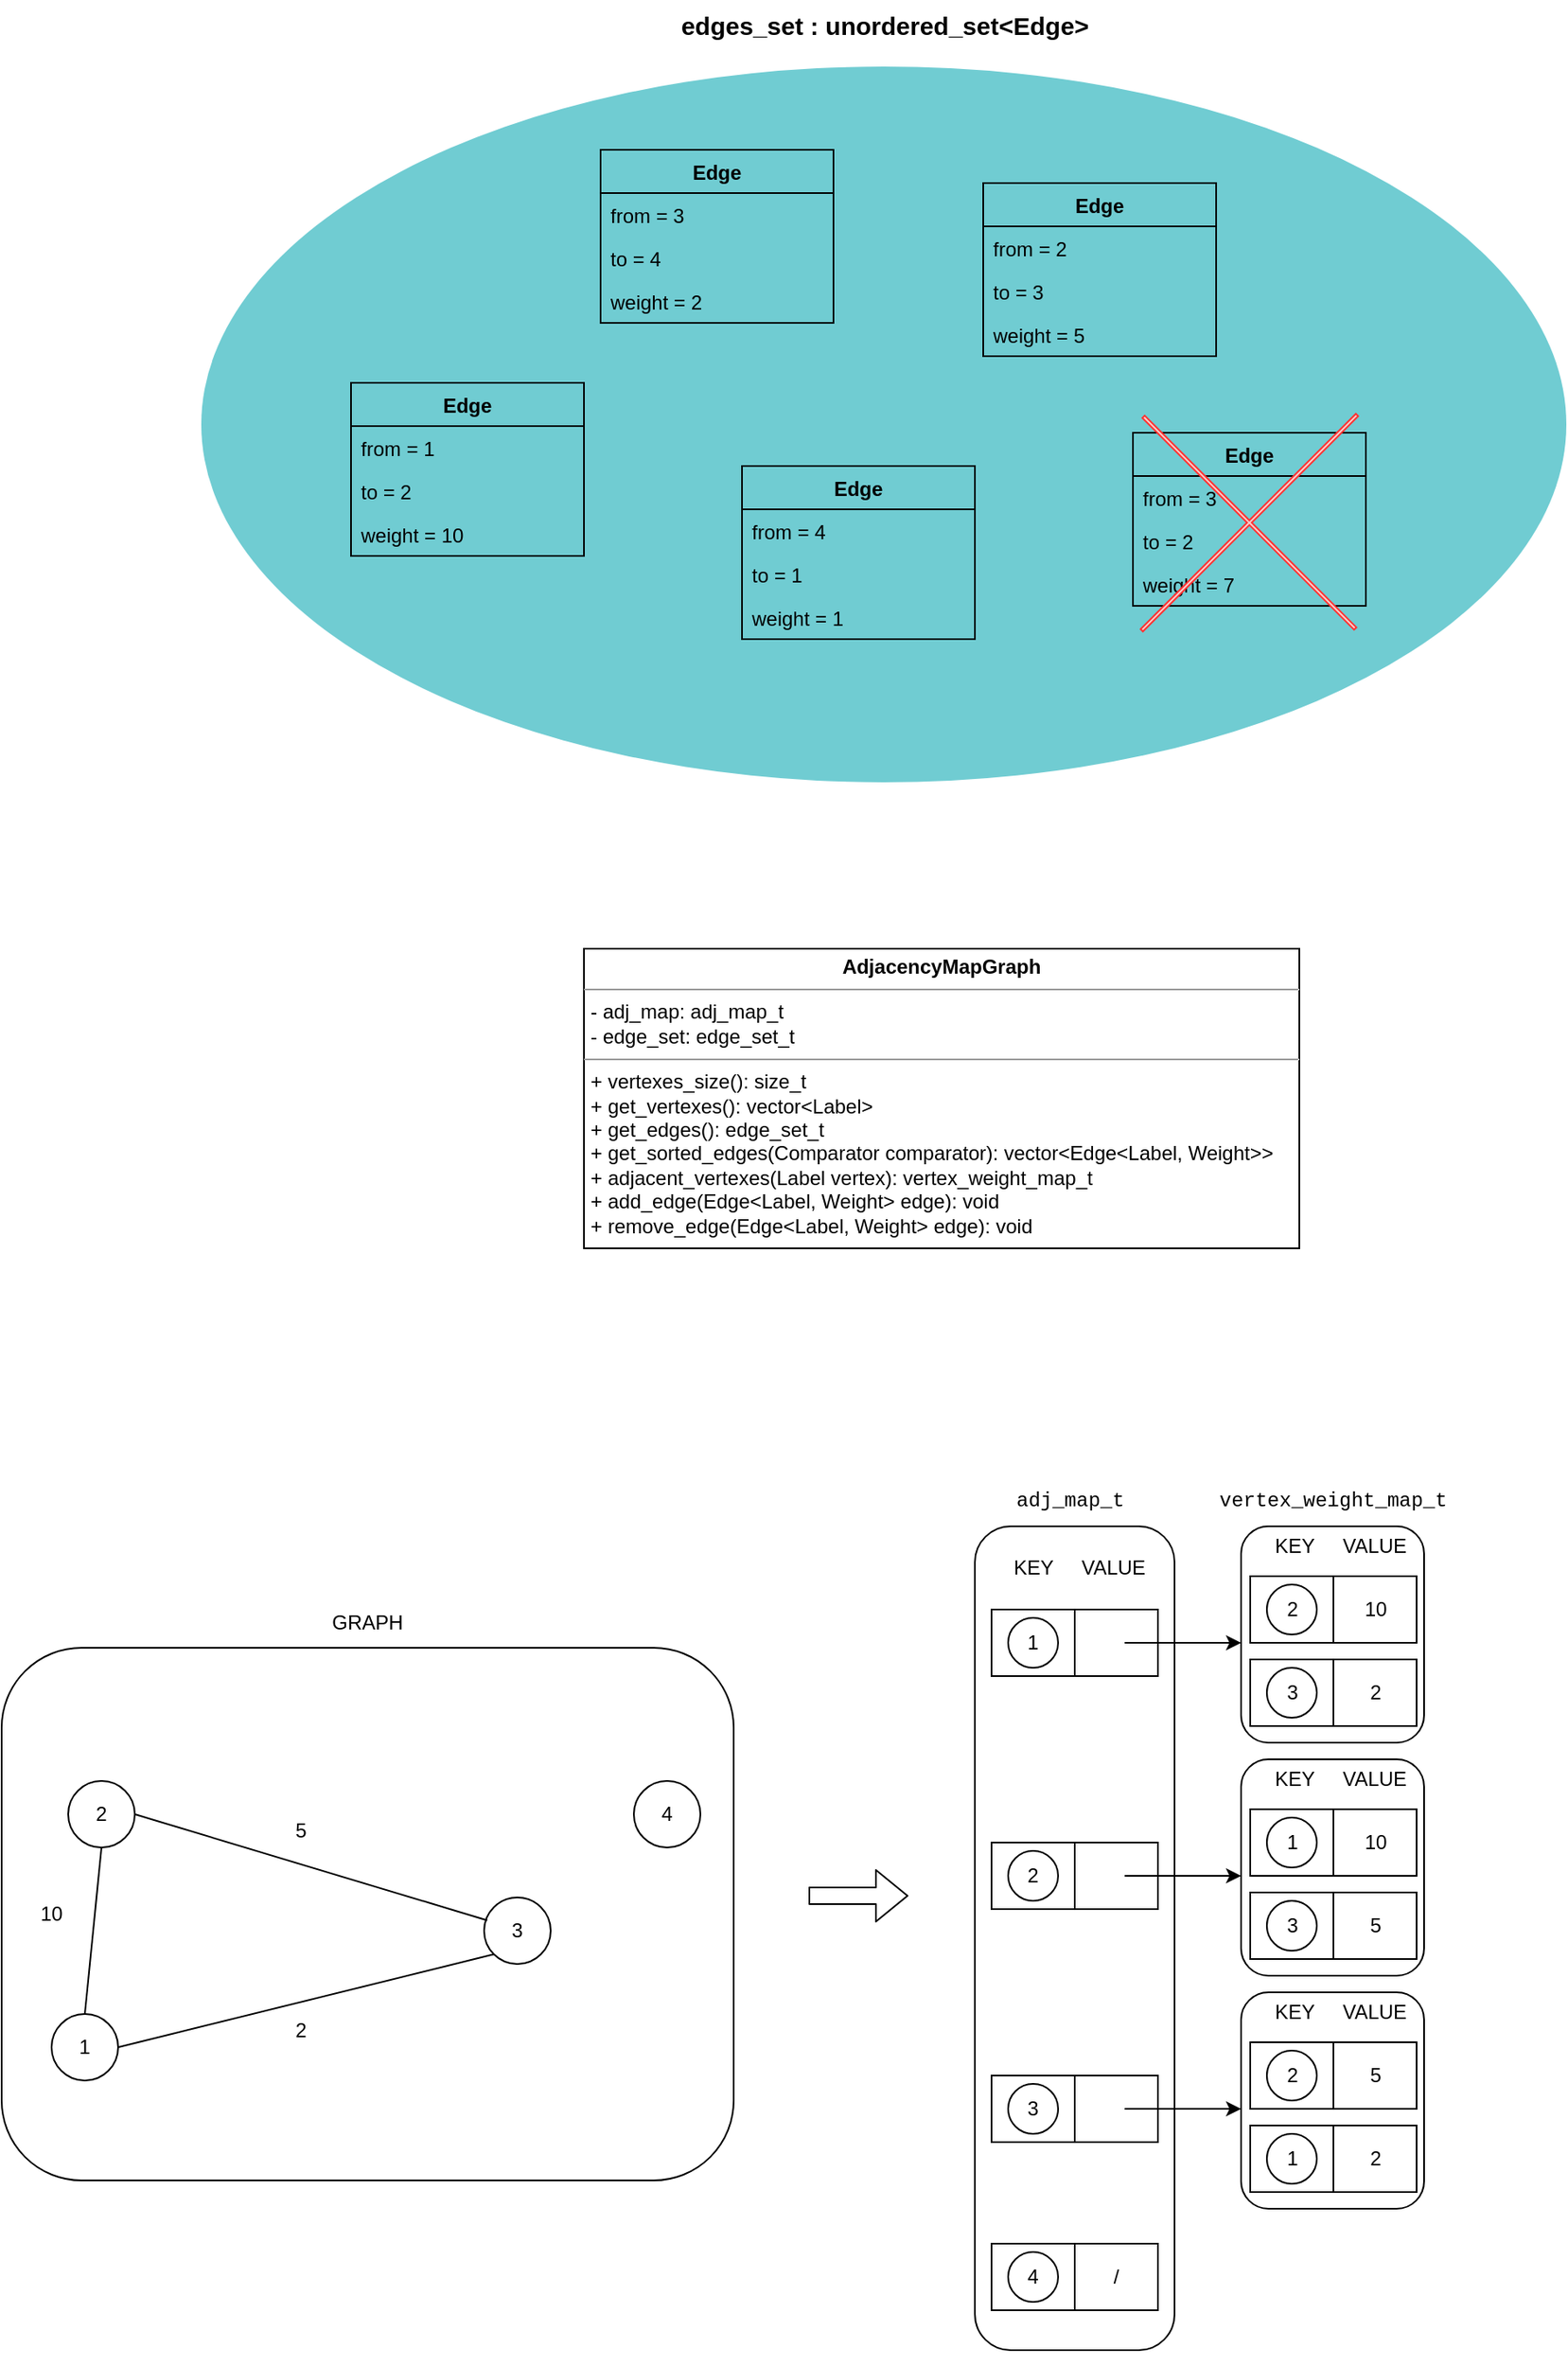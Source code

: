 <mxfile version="12.9.13" type="device"><diagram id="3228e29e-7158-1315-38df-8450db1d8a1d" name="Page-1"><mxGraphModel dx="1217" dy="885" grid="1" gridSize="10" guides="1" tooltips="1" connect="1" arrows="1" fold="1" page="1" pageScale="1" pageWidth="1169" pageHeight="827" background="#ffffff" math="0" shadow="0"><root><mxCell id="0"/><mxCell id="1" parent="0"/><mxCell id="LN3i-Yj9Qtlqgi9bfJXX-21558" value="" style="rounded=1;whiteSpace=wrap;html=1;fillColor=none;arcSize=15;" vertex="1" parent="1"><mxGeometry x="815" y="917" width="110" height="130" as="geometry"/></mxCell><mxCell id="LN3i-Yj9Qtlqgi9bfJXX-21540" value="" style="rounded=1;whiteSpace=wrap;html=1;fillColor=none;arcSize=18;" vertex="1" parent="1"><mxGeometry x="655" y="917" width="120" height="495" as="geometry"/></mxCell><mxCell id="LN3i-Yj9Qtlqgi9bfJXX-21554" value="" style="rounded=0;whiteSpace=wrap;html=1;" vertex="1" parent="1"><mxGeometry x="665" y="967" width="50" height="40" as="geometry"/></mxCell><mxCell id="21532" value="" style="ellipse;fillColor=#12AAB5;opacity=60;strokeColor=none;html=1;fontColor=#FFFFFF;" parent="1" vertex="1"><mxGeometry x="190" y="40" width="820.5" height="430" as="geometry"/></mxCell><mxCell id="L2UdDCaq0OvB3wnUsBJc-21542" value="&lt;font style=&quot;font-size: 15px&quot;&gt;&lt;b&gt;edges_set : unordered_set&amp;lt;Edge&amp;gt;&lt;/b&gt;&lt;/font&gt;" style="text;html=1;strokeColor=none;fillColor=none;align=center;verticalAlign=middle;whiteSpace=wrap;rounded=0;" parent="1" vertex="1"><mxGeometry x="470.5" width="260" height="30" as="geometry"/></mxCell><mxCell id="L2UdDCaq0OvB3wnUsBJc-21586" value="&lt;p style=&quot;margin: 0px ; margin-top: 4px ; text-align: center&quot;&gt;&lt;b&gt;AdjacencyMapGraph&lt;/b&gt;&lt;br&gt;&lt;/p&gt;&lt;hr size=&quot;1&quot;&gt;&lt;p style=&quot;margin: 0px ; margin-left: 4px&quot;&gt;- adj_map:&amp;nbsp;adj_map_t&lt;/p&gt;&lt;p style=&quot;margin: 0px ; margin-left: 4px&quot;&gt;- edge_set: edge_set_t&lt;/p&gt;&lt;hr size=&quot;1&quot;&gt;&lt;p style=&quot;margin: 0px ; margin-left: 4px&quot;&gt;+ vertexes_size(): size_t&lt;/p&gt;&lt;p style=&quot;margin: 0px ; margin-left: 4px&quot;&gt;+ get_vertexes(): vector&amp;lt;Label&amp;gt;&lt;/p&gt;&lt;p style=&quot;margin: 0px ; margin-left: 4px&quot;&gt;+ get_edges():&amp;nbsp;edge_set_t&lt;/p&gt;&lt;p style=&quot;margin: 0px ; margin-left: 4px&quot;&gt;+ get_sorted_edges(Comparator comparator):&amp;nbsp;vector&amp;lt;Edge&amp;lt;Label, Weight&amp;gt;&amp;gt;&lt;/p&gt;&lt;p style=&quot;margin: 0px ; margin-left: 4px&quot;&gt;+ adjacent_vertexes(Label vertex):&amp;nbsp;vertex_weight_map_t&lt;/p&gt;&lt;p style=&quot;margin: 0px ; margin-left: 4px&quot;&gt;+&amp;nbsp;add_edge(Edge&amp;lt;Label, Weight&amp;gt; edge): void&lt;/p&gt;&lt;p style=&quot;margin: 0px ; margin-left: 4px&quot;&gt;+&amp;nbsp;remove_edge(Edge&amp;lt;Label, Weight&amp;gt; edge): void&lt;/p&gt;" style="verticalAlign=top;align=left;overflow=fill;fontSize=12;fontFamily=Helvetica;html=1;fillColor=none;" parent="1" vertex="1"><mxGeometry x="420" y="570" width="430" height="180" as="geometry"/></mxCell><mxCell id="L2UdDCaq0OvB3wnUsBJc-21589" value="Edge" style="swimlane;fontStyle=1;childLayout=stackLayout;horizontal=1;startSize=26;fillColor=none;horizontalStack=0;resizeParent=1;resizeParentMax=0;resizeLast=0;collapsible=1;marginBottom=0;" parent="1" vertex="1"><mxGeometry x="750" y="260" width="140" height="104" as="geometry"><mxRectangle x="700.5" y="160" width="57" height="26" as="alternateBounds"/></mxGeometry></mxCell><mxCell id="L2UdDCaq0OvB3wnUsBJc-21590" value="from = 3" style="text;strokeColor=none;fillColor=none;align=left;verticalAlign=top;spacingLeft=4;spacingRight=4;overflow=hidden;rotatable=0;points=[[0,0.5],[1,0.5]];portConstraint=eastwest;" parent="L2UdDCaq0OvB3wnUsBJc-21589" vertex="1"><mxGeometry y="26" width="140" height="26" as="geometry"/></mxCell><mxCell id="L2UdDCaq0OvB3wnUsBJc-21591" value="to = 2" style="text;strokeColor=none;fillColor=none;align=left;verticalAlign=top;spacingLeft=4;spacingRight=4;overflow=hidden;rotatable=0;points=[[0,0.5],[1,0.5]];portConstraint=eastwest;" parent="L2UdDCaq0OvB3wnUsBJc-21589" vertex="1"><mxGeometry y="52" width="140" height="26" as="geometry"/></mxCell><mxCell id="L2UdDCaq0OvB3wnUsBJc-21592" value="weight = 7" style="text;strokeColor=none;fillColor=none;align=left;verticalAlign=top;spacingLeft=4;spacingRight=4;overflow=hidden;rotatable=0;points=[[0,0.5],[1,0.5]];portConstraint=eastwest;" parent="L2UdDCaq0OvB3wnUsBJc-21589" vertex="1"><mxGeometry y="78" width="140" height="26" as="geometry"/></mxCell><mxCell id="L2UdDCaq0OvB3wnUsBJc-21598" value="" style="shape=cross;whiteSpace=wrap;html=1;fillColor=#f8cecc;size=0.011;rotation=45;strokeColor=#FF3333;" parent="1" vertex="1"><mxGeometry x="729.99" y="222.51" width="180" height="183" as="geometry"/></mxCell><mxCell id="L2UdDCaq0OvB3wnUsBJc-21543" value="Edge" style="swimlane;fontStyle=1;childLayout=stackLayout;horizontal=1;startSize=26;fillColor=none;horizontalStack=0;resizeParent=1;resizeParentMax=0;resizeLast=0;collapsible=1;marginBottom=0;" parent="1" vertex="1"><mxGeometry x="280" y="230" width="140" height="104" as="geometry"/></mxCell><mxCell id="L2UdDCaq0OvB3wnUsBJc-21544" value="from = 1" style="text;strokeColor=none;fillColor=none;align=left;verticalAlign=top;spacingLeft=4;spacingRight=4;overflow=hidden;rotatable=0;points=[[0,0.5],[1,0.5]];portConstraint=eastwest;" parent="L2UdDCaq0OvB3wnUsBJc-21543" vertex="1"><mxGeometry y="26" width="140" height="26" as="geometry"/></mxCell><mxCell id="L2UdDCaq0OvB3wnUsBJc-21545" value="to = 2" style="text;strokeColor=none;fillColor=none;align=left;verticalAlign=top;spacingLeft=4;spacingRight=4;overflow=hidden;rotatable=0;points=[[0,0.5],[1,0.5]];portConstraint=eastwest;" parent="L2UdDCaq0OvB3wnUsBJc-21543" vertex="1"><mxGeometry y="52" width="140" height="26" as="geometry"/></mxCell><mxCell id="L2UdDCaq0OvB3wnUsBJc-21546" value="weight = 10" style="text;strokeColor=none;fillColor=none;align=left;verticalAlign=top;spacingLeft=4;spacingRight=4;overflow=hidden;rotatable=0;points=[[0,0.5],[1,0.5]];portConstraint=eastwest;" parent="L2UdDCaq0OvB3wnUsBJc-21543" vertex="1"><mxGeometry y="78" width="140" height="26" as="geometry"/></mxCell><mxCell id="L2UdDCaq0OvB3wnUsBJc-21582" value="Edge" style="swimlane;fontStyle=1;childLayout=stackLayout;horizontal=1;startSize=26;fillColor=none;horizontalStack=0;resizeParent=1;resizeParentMax=0;resizeLast=0;collapsible=1;marginBottom=0;" parent="1" vertex="1"><mxGeometry x="430" y="90" width="140" height="104" as="geometry"/></mxCell><mxCell id="L2UdDCaq0OvB3wnUsBJc-21583" value="from = 3" style="text;strokeColor=none;fillColor=none;align=left;verticalAlign=top;spacingLeft=4;spacingRight=4;overflow=hidden;rotatable=0;points=[[0,0.5],[1,0.5]];portConstraint=eastwest;" parent="L2UdDCaq0OvB3wnUsBJc-21582" vertex="1"><mxGeometry y="26" width="140" height="26" as="geometry"/></mxCell><mxCell id="L2UdDCaq0OvB3wnUsBJc-21584" value="to = 4" style="text;strokeColor=none;fillColor=none;align=left;verticalAlign=top;spacingLeft=4;spacingRight=4;overflow=hidden;rotatable=0;points=[[0,0.5],[1,0.5]];portConstraint=eastwest;" parent="L2UdDCaq0OvB3wnUsBJc-21582" vertex="1"><mxGeometry y="52" width="140" height="26" as="geometry"/></mxCell><mxCell id="L2UdDCaq0OvB3wnUsBJc-21585" value="weight = 2" style="text;strokeColor=none;fillColor=none;align=left;verticalAlign=top;spacingLeft=4;spacingRight=4;overflow=hidden;rotatable=0;points=[[0,0.5],[1,0.5]];portConstraint=eastwest;" parent="L2UdDCaq0OvB3wnUsBJc-21582" vertex="1"><mxGeometry y="78" width="140" height="26" as="geometry"/></mxCell><mxCell id="L2UdDCaq0OvB3wnUsBJc-21578" value="Edge" style="swimlane;fontStyle=1;childLayout=stackLayout;horizontal=1;startSize=26;fillColor=none;horizontalStack=0;resizeParent=1;resizeParentMax=0;resizeLast=0;collapsible=1;marginBottom=0;" parent="1" vertex="1"><mxGeometry x="515" y="280" width="140" height="104" as="geometry"/></mxCell><mxCell id="L2UdDCaq0OvB3wnUsBJc-21579" value="from = 4" style="text;strokeColor=none;fillColor=none;align=left;verticalAlign=top;spacingLeft=4;spacingRight=4;overflow=hidden;rotatable=0;points=[[0,0.5],[1,0.5]];portConstraint=eastwest;" parent="L2UdDCaq0OvB3wnUsBJc-21578" vertex="1"><mxGeometry y="26" width="140" height="26" as="geometry"/></mxCell><mxCell id="L2UdDCaq0OvB3wnUsBJc-21580" value="to = 1" style="text;strokeColor=none;fillColor=none;align=left;verticalAlign=top;spacingLeft=4;spacingRight=4;overflow=hidden;rotatable=0;points=[[0,0.5],[1,0.5]];portConstraint=eastwest;" parent="L2UdDCaq0OvB3wnUsBJc-21578" vertex="1"><mxGeometry y="52" width="140" height="26" as="geometry"/></mxCell><mxCell id="L2UdDCaq0OvB3wnUsBJc-21581" value="weight = 1" style="text;strokeColor=none;fillColor=none;align=left;verticalAlign=top;spacingLeft=4;spacingRight=4;overflow=hidden;rotatable=0;points=[[0,0.5],[1,0.5]];portConstraint=eastwest;" parent="L2UdDCaq0OvB3wnUsBJc-21578" vertex="1"><mxGeometry y="78" width="140" height="26" as="geometry"/></mxCell><mxCell id="L2UdDCaq0OvB3wnUsBJc-21574" value="Edge" style="swimlane;fontStyle=1;childLayout=stackLayout;horizontal=1;startSize=26;fillColor=none;horizontalStack=0;resizeParent=1;resizeParentMax=0;resizeLast=0;collapsible=1;marginBottom=0;" parent="1" vertex="1"><mxGeometry x="660" y="110" width="140" height="104" as="geometry"><mxRectangle x="700.5" y="160" width="57" height="26" as="alternateBounds"/></mxGeometry></mxCell><mxCell id="L2UdDCaq0OvB3wnUsBJc-21575" value="from = 2" style="text;strokeColor=none;fillColor=none;align=left;verticalAlign=top;spacingLeft=4;spacingRight=4;overflow=hidden;rotatable=0;points=[[0,0.5],[1,0.5]];portConstraint=eastwest;" parent="L2UdDCaq0OvB3wnUsBJc-21574" vertex="1"><mxGeometry y="26" width="140" height="26" as="geometry"/></mxCell><mxCell id="L2UdDCaq0OvB3wnUsBJc-21576" value="to = 3" style="text;strokeColor=none;fillColor=none;align=left;verticalAlign=top;spacingLeft=4;spacingRight=4;overflow=hidden;rotatable=0;points=[[0,0.5],[1,0.5]];portConstraint=eastwest;" parent="L2UdDCaq0OvB3wnUsBJc-21574" vertex="1"><mxGeometry y="52" width="140" height="26" as="geometry"/></mxCell><mxCell id="L2UdDCaq0OvB3wnUsBJc-21577" value="weight = 5" style="text;strokeColor=none;fillColor=none;align=left;verticalAlign=top;spacingLeft=4;spacingRight=4;overflow=hidden;rotatable=0;points=[[0,0.5],[1,0.5]];portConstraint=eastwest;" parent="L2UdDCaq0OvB3wnUsBJc-21574" vertex="1"><mxGeometry y="78" width="140" height="26" as="geometry"/></mxCell><mxCell id="LN3i-Yj9Qtlqgi9bfJXX-21533" value="2" style="ellipse;whiteSpace=wrap;html=1;aspect=fixed;" vertex="1" parent="1"><mxGeometry x="110" y="1070" width="40" height="40" as="geometry"/></mxCell><mxCell id="LN3i-Yj9Qtlqgi9bfJXX-21534" value="3" style="ellipse;whiteSpace=wrap;html=1;aspect=fixed;" vertex="1" parent="1"><mxGeometry x="360" y="1140" width="40" height="40" as="geometry"/></mxCell><mxCell id="LN3i-Yj9Qtlqgi9bfJXX-21535" value="4" style="ellipse;whiteSpace=wrap;html=1;aspect=fixed;" vertex="1" parent="1"><mxGeometry x="450" y="1070" width="40" height="40" as="geometry"/></mxCell><mxCell id="LN3i-Yj9Qtlqgi9bfJXX-21536" value="1" style="ellipse;whiteSpace=wrap;html=1;aspect=fixed;" vertex="1" parent="1"><mxGeometry x="100" y="1210" width="40" height="40" as="geometry"/></mxCell><mxCell id="LN3i-Yj9Qtlqgi9bfJXX-21537" value="" style="endArrow=none;html=1;entryX=0.046;entryY=0.343;entryDx=0;entryDy=0;entryPerimeter=0;exitX=1;exitY=0.5;exitDx=0;exitDy=0;" edge="1" parent="1" source="LN3i-Yj9Qtlqgi9bfJXX-21533" target="LN3i-Yj9Qtlqgi9bfJXX-21534"><mxGeometry width="50" height="50" relative="1" as="geometry"><mxPoint x="150" y="1100" as="sourcePoint"/><mxPoint x="290" y="1120" as="targetPoint"/></mxGeometry></mxCell><mxCell id="LN3i-Yj9Qtlqgi9bfJXX-21538" value="" style="endArrow=none;html=1;entryX=0;entryY=1;entryDx=0;entryDy=0;exitX=1;exitY=0.5;exitDx=0;exitDy=0;" edge="1" parent="1" source="LN3i-Yj9Qtlqgi9bfJXX-21536" target="LN3i-Yj9Qtlqgi9bfJXX-21534"><mxGeometry width="50" height="50" relative="1" as="geometry"><mxPoint x="160" y="1200" as="sourcePoint"/><mxPoint x="341.84" y="1233.72" as="targetPoint"/></mxGeometry></mxCell><mxCell id="LN3i-Yj9Qtlqgi9bfJXX-21539" value="" style="endArrow=none;html=1;exitX=0.5;exitY=0;exitDx=0;exitDy=0;entryX=0.5;entryY=1;entryDx=0;entryDy=0;" edge="1" parent="1" source="LN3i-Yj9Qtlqgi9bfJXX-21536" target="LN3i-Yj9Qtlqgi9bfJXX-21533"><mxGeometry width="50" height="50" relative="1" as="geometry"><mxPoint x="40" y="1170" as="sourcePoint"/><mxPoint x="90" y="1120" as="targetPoint"/></mxGeometry></mxCell><mxCell id="LN3i-Yj9Qtlqgi9bfJXX-21546" value="1" style="ellipse;whiteSpace=wrap;html=1;aspect=fixed;" vertex="1" parent="1"><mxGeometry x="675" y="972" width="30" height="30" as="geometry"/></mxCell><mxCell id="LN3i-Yj9Qtlqgi9bfJXX-21555" value="" style="rounded=0;whiteSpace=wrap;html=1;" vertex="1" parent="1"><mxGeometry x="715" y="967" width="50" height="40" as="geometry"/></mxCell><mxCell id="LN3i-Yj9Qtlqgi9bfJXX-21544" value="" style="endArrow=classic;html=1;" edge="1" parent="1"><mxGeometry width="50" height="50" relative="1" as="geometry"><mxPoint x="745" y="987" as="sourcePoint"/><mxPoint x="815" y="987" as="targetPoint"/></mxGeometry></mxCell><mxCell id="LN3i-Yj9Qtlqgi9bfJXX-21557" value="KEY&amp;nbsp; &amp;nbsp; &amp;nbsp;VALUE" style="text;html=1;strokeColor=none;fillColor=none;align=center;verticalAlign=middle;whiteSpace=wrap;rounded=0;" vertex="1" parent="1"><mxGeometry x="658" y="932" width="120" height="20" as="geometry"/></mxCell><mxCell id="LN3i-Yj9Qtlqgi9bfJXX-21559" value="" style="rounded=0;whiteSpace=wrap;html=1;" vertex="1" parent="1"><mxGeometry x="820.5" y="947" width="50" height="40" as="geometry"/></mxCell><mxCell id="LN3i-Yj9Qtlqgi9bfJXX-21560" value="2" style="ellipse;whiteSpace=wrap;html=1;aspect=fixed;" vertex="1" parent="1"><mxGeometry x="830.5" y="952" width="30" height="30" as="geometry"/></mxCell><mxCell id="LN3i-Yj9Qtlqgi9bfJXX-21561" value="10" style="rounded=0;whiteSpace=wrap;html=1;" vertex="1" parent="1"><mxGeometry x="870.5" y="947" width="50" height="40" as="geometry"/></mxCell><mxCell id="LN3i-Yj9Qtlqgi9bfJXX-21562" value="KEY&amp;nbsp; &amp;nbsp; &amp;nbsp;VALUE" style="text;html=1;strokeColor=none;fillColor=none;align=center;verticalAlign=middle;whiteSpace=wrap;rounded=0;" vertex="1" parent="1"><mxGeometry x="815" y="919" width="120" height="20" as="geometry"/></mxCell><mxCell id="LN3i-Yj9Qtlqgi9bfJXX-21563" value="10" style="text;html=1;strokeColor=none;fillColor=none;align=center;verticalAlign=middle;whiteSpace=wrap;rounded=0;" vertex="1" parent="1"><mxGeometry x="80" y="1140" width="40" height="20" as="geometry"/></mxCell><mxCell id="LN3i-Yj9Qtlqgi9bfJXX-21564" value="5&lt;span style=&quot;font-family: monospace ; font-size: 0px&quot;&gt;%3CmxGraphModel%3E%3Croot%3E%3CmxCell%20id%3D%220%22%2F%3E%3CmxCell%20id%3D%221%22%20parent%3D%220%22%2F%3E%3CmxCell%20id%3D%222%22%20value%3D%22%22%20style%3D%22rounded%3D0%3BwhiteSpace%3Dwrap%3Bhtml%3D1%3B%22%20vertex%3D%221%22%20parent%3D%221%22%3E%3CmxGeometry%20x%3D%22670%22%20y%3D%221100%22%20width%3D%2250%22%20height%3D%2240%22%20as%3D%22geometry%22%2F%3E%3C%2FmxCell%3E%3CmxCell%20id%3D%223%22%20value%3D%221%22%20style%3D%22ellipse%3BwhiteSpace%3Dwrap%3Bhtml%3D1%3Baspect%3Dfixed%3B%22%20vertex%3D%221%22%20parent%3D%221%22%3E%3CmxGeometry%20x%3D%22680%22%20y%3D%221105%22%20width%3D%2230%22%20height%3D%2230%22%20as%3D%22geometry%22%2F%3E%3C%2FmxCell%3E%3CmxCell%20id%3D%224%22%20value%3D%22%22%20style%3D%22rounded%3D0%3BwhiteSpace%3Dwrap%3Bhtml%3D1%3B%22%20vertex%3D%221%22%20parent%3D%221%22%3E%3CmxGeometry%20x%3D%22720%22%20y%3D%221100%22%20width%3D%2250%22%20height%3D%2240%22%20as%3D%22geometry%22%2F%3E%3C%2FmxCell%3E%3CmxCell%20id%3D%225%22%20value%3D%22KEY%26amp%3Bnbsp%3B%20%26amp%3Bnbsp%3B%20%26amp%3Bnbsp%3BVALUE%22%20style%3D%22text%3Bhtml%3D1%3BstrokeColor%3Dnone%3BfillColor%3Dnone%3Balign%3Dcenter%3BverticalAlign%3Dmiddle%3BwhiteSpace%3Dwrap%3Brounded%3D0%3B%22%20vertex%3D%221%22%20parent%3D%221%22%3E%3CmxGeometry%20x%3D%22664.5%22%20y%3D%221080%22%20width%3D%22120%22%20height%3D%2220%22%20as%3D%22geometry%22%2F%3E%3C%2FmxCell%3E%3C%2Froot%3E%3C%2FmxGraphModel%3E&lt;/span&gt;" style="text;html=1;strokeColor=none;fillColor=none;align=center;verticalAlign=middle;whiteSpace=wrap;rounded=0;" vertex="1" parent="1"><mxGeometry x="230" y="1090" width="40" height="20" as="geometry"/></mxCell><mxCell id="LN3i-Yj9Qtlqgi9bfJXX-21565" value="2" style="text;html=1;strokeColor=none;fillColor=none;align=center;verticalAlign=middle;whiteSpace=wrap;rounded=0;" vertex="1" parent="1"><mxGeometry x="230" y="1210" width="40" height="20" as="geometry"/></mxCell><mxCell id="LN3i-Yj9Qtlqgi9bfJXX-21566" value="" style="rounded=0;whiteSpace=wrap;html=1;" vertex="1" parent="1"><mxGeometry x="820.5" y="997" width="50" height="40" as="geometry"/></mxCell><mxCell id="LN3i-Yj9Qtlqgi9bfJXX-21567" value="3" style="ellipse;whiteSpace=wrap;html=1;aspect=fixed;" vertex="1" parent="1"><mxGeometry x="830.5" y="1002" width="30" height="30" as="geometry"/></mxCell><mxCell id="LN3i-Yj9Qtlqgi9bfJXX-21568" value="2" style="rounded=0;whiteSpace=wrap;html=1;" vertex="1" parent="1"><mxGeometry x="870.5" y="997" width="50" height="40" as="geometry"/></mxCell><mxCell id="LN3i-Yj9Qtlqgi9bfJXX-21572" value="" style="rounded=1;whiteSpace=wrap;html=1;fillColor=none;arcSize=15;" vertex="1" parent="1"><mxGeometry x="815" y="1057" width="110" height="130" as="geometry"/></mxCell><mxCell id="LN3i-Yj9Qtlqgi9bfJXX-21573" value="" style="rounded=0;whiteSpace=wrap;html=1;" vertex="1" parent="1"><mxGeometry x="665" y="1107" width="50" height="40" as="geometry"/></mxCell><mxCell id="LN3i-Yj9Qtlqgi9bfJXX-21574" value="2" style="ellipse;whiteSpace=wrap;html=1;aspect=fixed;" vertex="1" parent="1"><mxGeometry x="675" y="1112" width="30" height="30" as="geometry"/></mxCell><mxCell id="LN3i-Yj9Qtlqgi9bfJXX-21575" value="" style="rounded=0;whiteSpace=wrap;html=1;" vertex="1" parent="1"><mxGeometry x="715" y="1107" width="50" height="40" as="geometry"/></mxCell><mxCell id="LN3i-Yj9Qtlqgi9bfJXX-21576" value="" style="endArrow=classic;html=1;" edge="1" parent="1"><mxGeometry width="50" height="50" relative="1" as="geometry"><mxPoint x="745" y="1127" as="sourcePoint"/><mxPoint x="815" y="1127" as="targetPoint"/></mxGeometry></mxCell><mxCell id="LN3i-Yj9Qtlqgi9bfJXX-21578" value="" style="rounded=0;whiteSpace=wrap;html=1;" vertex="1" parent="1"><mxGeometry x="820.5" y="1087" width="50" height="40" as="geometry"/></mxCell><mxCell id="LN3i-Yj9Qtlqgi9bfJXX-21579" value="1" style="ellipse;whiteSpace=wrap;html=1;aspect=fixed;" vertex="1" parent="1"><mxGeometry x="830.5" y="1092" width="30" height="30" as="geometry"/></mxCell><mxCell id="LN3i-Yj9Qtlqgi9bfJXX-21580" value="10" style="rounded=0;whiteSpace=wrap;html=1;" vertex="1" parent="1"><mxGeometry x="870.5" y="1087" width="50" height="40" as="geometry"/></mxCell><mxCell id="LN3i-Yj9Qtlqgi9bfJXX-21581" value="KEY&amp;nbsp; &amp;nbsp; &amp;nbsp;VALUE" style="text;html=1;strokeColor=none;fillColor=none;align=center;verticalAlign=middle;whiteSpace=wrap;rounded=0;" vertex="1" parent="1"><mxGeometry x="815" y="1059" width="120" height="20" as="geometry"/></mxCell><mxCell id="LN3i-Yj9Qtlqgi9bfJXX-21582" value="" style="rounded=0;whiteSpace=wrap;html=1;" vertex="1" parent="1"><mxGeometry x="820.5" y="1137" width="50" height="40" as="geometry"/></mxCell><mxCell id="LN3i-Yj9Qtlqgi9bfJXX-21583" value="3" style="ellipse;whiteSpace=wrap;html=1;aspect=fixed;" vertex="1" parent="1"><mxGeometry x="830.5" y="1142" width="30" height="30" as="geometry"/></mxCell><mxCell id="LN3i-Yj9Qtlqgi9bfJXX-21584" value="5" style="rounded=0;whiteSpace=wrap;html=1;" vertex="1" parent="1"><mxGeometry x="870.5" y="1137" width="50" height="40" as="geometry"/></mxCell><mxCell id="LN3i-Yj9Qtlqgi9bfJXX-21585" value="" style="rounded=1;whiteSpace=wrap;html=1;fillColor=none;arcSize=15;" vertex="1" parent="1"><mxGeometry x="815" y="1197" width="110" height="130" as="geometry"/></mxCell><mxCell id="LN3i-Yj9Qtlqgi9bfJXX-21586" value="" style="rounded=0;whiteSpace=wrap;html=1;" vertex="1" parent="1"><mxGeometry x="665" y="1247" width="50" height="40" as="geometry"/></mxCell><mxCell id="LN3i-Yj9Qtlqgi9bfJXX-21587" value="3" style="ellipse;whiteSpace=wrap;html=1;aspect=fixed;" vertex="1" parent="1"><mxGeometry x="675" y="1252" width="30" height="30" as="geometry"/></mxCell><mxCell id="LN3i-Yj9Qtlqgi9bfJXX-21588" value="" style="rounded=0;whiteSpace=wrap;html=1;" vertex="1" parent="1"><mxGeometry x="715" y="1247" width="50" height="40" as="geometry"/></mxCell><mxCell id="LN3i-Yj9Qtlqgi9bfJXX-21589" value="" style="endArrow=classic;html=1;" edge="1" parent="1"><mxGeometry width="50" height="50" relative="1" as="geometry"><mxPoint x="745" y="1267" as="sourcePoint"/><mxPoint x="815" y="1267" as="targetPoint"/></mxGeometry></mxCell><mxCell id="LN3i-Yj9Qtlqgi9bfJXX-21591" value="" style="rounded=0;whiteSpace=wrap;html=1;" vertex="1" parent="1"><mxGeometry x="820.5" y="1227" width="50" height="40" as="geometry"/></mxCell><mxCell id="LN3i-Yj9Qtlqgi9bfJXX-21592" value="2" style="ellipse;whiteSpace=wrap;html=1;aspect=fixed;" vertex="1" parent="1"><mxGeometry x="830.5" y="1232" width="30" height="30" as="geometry"/></mxCell><mxCell id="LN3i-Yj9Qtlqgi9bfJXX-21593" value="5" style="rounded=0;whiteSpace=wrap;html=1;" vertex="1" parent="1"><mxGeometry x="870.5" y="1227" width="50" height="40" as="geometry"/></mxCell><mxCell id="LN3i-Yj9Qtlqgi9bfJXX-21594" value="KEY&amp;nbsp; &amp;nbsp; &amp;nbsp;VALUE" style="text;html=1;strokeColor=none;fillColor=none;align=center;verticalAlign=middle;whiteSpace=wrap;rounded=0;" vertex="1" parent="1"><mxGeometry x="815" y="1199" width="120" height="20" as="geometry"/></mxCell><mxCell id="LN3i-Yj9Qtlqgi9bfJXX-21595" value="" style="rounded=0;whiteSpace=wrap;html=1;" vertex="1" parent="1"><mxGeometry x="820.5" y="1277" width="50" height="40" as="geometry"/></mxCell><mxCell id="LN3i-Yj9Qtlqgi9bfJXX-21596" value="1" style="ellipse;whiteSpace=wrap;html=1;aspect=fixed;" vertex="1" parent="1"><mxGeometry x="830.5" y="1282" width="30" height="30" as="geometry"/></mxCell><mxCell id="LN3i-Yj9Qtlqgi9bfJXX-21597" value="2" style="rounded=0;whiteSpace=wrap;html=1;" vertex="1" parent="1"><mxGeometry x="870.5" y="1277" width="50" height="40" as="geometry"/></mxCell><mxCell id="LN3i-Yj9Qtlqgi9bfJXX-21598" value="" style="rounded=0;whiteSpace=wrap;html=1;" vertex="1" parent="1"><mxGeometry x="665" y="1348" width="50" height="40" as="geometry"/></mxCell><mxCell id="LN3i-Yj9Qtlqgi9bfJXX-21599" value="4" style="ellipse;whiteSpace=wrap;html=1;aspect=fixed;" vertex="1" parent="1"><mxGeometry x="675" y="1353" width="30" height="30" as="geometry"/></mxCell><mxCell id="LN3i-Yj9Qtlqgi9bfJXX-21600" value="/" style="rounded=0;whiteSpace=wrap;html=1;" vertex="1" parent="1"><mxGeometry x="715" y="1348" width="50" height="40" as="geometry"/></mxCell><mxCell id="LN3i-Yj9Qtlqgi9bfJXX-21602" value="&lt;font face=&quot;Courier New&quot;&gt;adj_map_t&lt;/font&gt;" style="text;whiteSpace=wrap;html=1;" vertex="1" parent="1"><mxGeometry x="678" y="887" width="80" height="30" as="geometry"/></mxCell><mxCell id="LN3i-Yj9Qtlqgi9bfJXX-21603" value="&lt;font face=&quot;Courier New&quot;&gt;vertex_weight_map_t&lt;/font&gt;" style="text;whiteSpace=wrap;html=1;" vertex="1" parent="1"><mxGeometry x="800" y="887" width="140" height="30" as="geometry"/></mxCell><mxCell id="LN3i-Yj9Qtlqgi9bfJXX-21604" value="" style="rounded=1;whiteSpace=wrap;html=1;fillColor=none;" vertex="1" parent="1"><mxGeometry x="70" y="990" width="440" height="320" as="geometry"/></mxCell><mxCell id="LN3i-Yj9Qtlqgi9bfJXX-21605" value="GRAPH" style="text;html=1;strokeColor=none;fillColor=none;align=center;verticalAlign=middle;whiteSpace=wrap;rounded=0;" vertex="1" parent="1"><mxGeometry x="270" y="965" width="40" height="20" as="geometry"/></mxCell><mxCell id="LN3i-Yj9Qtlqgi9bfJXX-21606" value="" style="shape=flexArrow;endArrow=classic;html=1;" edge="1" parent="1"><mxGeometry width="50" height="50" relative="1" as="geometry"><mxPoint x="555" y="1139" as="sourcePoint"/><mxPoint x="615" y="1139" as="targetPoint"/></mxGeometry></mxCell><mxCell id="LN3i-Yj9Qtlqgi9bfJXX-21607" style="edgeStyle=orthogonalEdgeStyle;rounded=0;orthogonalLoop=1;jettySize=auto;html=1;exitX=0.5;exitY=1;exitDx=0;exitDy=0;" edge="1" parent="1" source="LN3i-Yj9Qtlqgi9bfJXX-21540" target="LN3i-Yj9Qtlqgi9bfJXX-21540"><mxGeometry relative="1" as="geometry"/></mxCell></root></mxGraphModel></diagram></mxfile>